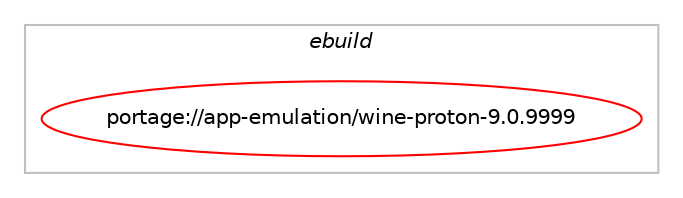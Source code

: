 digraph prolog {

# *************
# Graph options
# *************

newrank=true;
concentrate=true;
compound=true;
graph [rankdir=LR,fontname=Helvetica,fontsize=10,ranksep=1.5];#, ranksep=2.5, nodesep=0.2];
edge  [arrowhead=vee];
node  [fontname=Helvetica,fontsize=10];

# **********
# The ebuild
# **********

subgraph cluster_leftcol {
color=gray;
label=<<i>ebuild</i>>;
id [label="portage://app-emulation/wine-proton-9.0.9999", color=red, width=4, href="../app-emulation/wine-proton-9.0.9999.svg"];
}

# ****************
# The dependencies
# ****************

subgraph cluster_midcol {
color=gray;
label=<<i>dependencies</i>>;
subgraph cluster_compile {
fillcolor="#eeeeee";
style=filled;
label=<<i>compile</i>>;
# *** BEGIN UNKNOWN DEPENDENCY TYPE (TODO) ***
# id -> equal(use_conditional_group(positive,alsa,portage://app-emulation/wine-proton-9.0.9999,[package_dependency(portage://app-emulation/wine-proton-9.0.9999,install,no,media-libs,alsa-lib,none,[,,],[],[use(optenable(abi_x86_32),negative),use(optenable(abi_x86_64),negative)])]))
# *** END UNKNOWN DEPENDENCY TYPE (TODO) ***

# *** BEGIN UNKNOWN DEPENDENCY TYPE (TODO) ***
# id -> equal(use_conditional_group(positive,fontconfig,portage://app-emulation/wine-proton-9.0.9999,[package_dependency(portage://app-emulation/wine-proton-9.0.9999,install,no,media-libs,fontconfig,none,[,,],[],[use(optenable(abi_x86_32),negative),use(optenable(abi_x86_64),negative)])]))
# *** END UNKNOWN DEPENDENCY TYPE (TODO) ***

# *** BEGIN UNKNOWN DEPENDENCY TYPE (TODO) ***
# id -> equal(use_conditional_group(positive,gstreamer,portage://app-emulation/wine-proton-9.0.9999,[package_dependency(portage://app-emulation/wine-proton-9.0.9999,install,no,dev-libs,glib,none,[,,],[slot(2)],[use(optenable(abi_x86_32),negative),use(optenable(abi_x86_64),negative)]),package_dependency(portage://app-emulation/wine-proton-9.0.9999,install,no,media-libs,gst-plugins-base,none,[,,],[slot(1.0)],[use(enable(opengl),none),use(optenable(abi_x86_32),negative),use(optenable(abi_x86_64),negative)]),package_dependency(portage://app-emulation/wine-proton-9.0.9999,install,no,media-libs,gstreamer,none,[,,],[slot(1.0)],[use(optenable(abi_x86_32),negative),use(optenable(abi_x86_64),negative)])]))
# *** END UNKNOWN DEPENDENCY TYPE (TODO) ***

# *** BEGIN UNKNOWN DEPENDENCY TYPE (TODO) ***
# id -> equal(use_conditional_group(positive,osmesa,portage://app-emulation/wine-proton-9.0.9999,[package_dependency(portage://app-emulation/wine-proton-9.0.9999,install,no,media-libs,mesa,none,[,,],[],[use(enable(osmesa),none),use(optenable(abi_x86_32),negative),use(optenable(abi_x86_64),negative)])]))
# *** END UNKNOWN DEPENDENCY TYPE (TODO) ***

# *** BEGIN UNKNOWN DEPENDENCY TYPE (TODO) ***
# id -> equal(use_conditional_group(positive,pulseaudio,portage://app-emulation/wine-proton-9.0.9999,[package_dependency(portage://app-emulation/wine-proton-9.0.9999,install,no,media-libs,libpulse,none,[,,],[],[use(optenable(abi_x86_32),negative),use(optenable(abi_x86_64),negative)])]))
# *** END UNKNOWN DEPENDENCY TYPE (TODO) ***

# *** BEGIN UNKNOWN DEPENDENCY TYPE (TODO) ***
# id -> equal(use_conditional_group(positive,sdl,portage://app-emulation/wine-proton-9.0.9999,[package_dependency(portage://app-emulation/wine-proton-9.0.9999,install,no,media-libs,libsdl2,none,[,,],[],[use(enable(haptic),none),use(enable(joystick),none),use(optenable(abi_x86_32),negative),use(optenable(abi_x86_64),negative)])]))
# *** END UNKNOWN DEPENDENCY TYPE (TODO) ***

# *** BEGIN UNKNOWN DEPENDENCY TYPE (TODO) ***
# id -> equal(use_conditional_group(positive,ssl,portage://app-emulation/wine-proton-9.0.9999,[package_dependency(portage://app-emulation/wine-proton-9.0.9999,install,no,dev-libs,gmp,none,[,,],any_same_slot,[use(optenable(abi_x86_32),negative),use(optenable(abi_x86_64),negative)]),package_dependency(portage://app-emulation/wine-proton-9.0.9999,install,no,net-libs,gnutls,none,[,,],any_same_slot,[use(optenable(abi_x86_32),negative),use(optenable(abi_x86_64),negative)])]))
# *** END UNKNOWN DEPENDENCY TYPE (TODO) ***

# *** BEGIN UNKNOWN DEPENDENCY TYPE (TODO) ***
# id -> equal(use_conditional_group(positive,udev,portage://app-emulation/wine-proton-9.0.9999,[package_dependency(portage://app-emulation/wine-proton-9.0.9999,install,no,virtual,libudev,none,[,,],any_same_slot,[use(optenable(abi_x86_32),negative),use(optenable(abi_x86_64),negative)])]))
# *** END UNKNOWN DEPENDENCY TYPE (TODO) ***

# *** BEGIN UNKNOWN DEPENDENCY TYPE (TODO) ***
# id -> equal(use_conditional_group(positive,udisks,portage://app-emulation/wine-proton-9.0.9999,[package_dependency(portage://app-emulation/wine-proton-9.0.9999,install,no,sys-apps,dbus,none,[,,],[],[use(optenable(abi_x86_32),negative),use(optenable(abi_x86_64),negative)])]))
# *** END UNKNOWN DEPENDENCY TYPE (TODO) ***

# *** BEGIN UNKNOWN DEPENDENCY TYPE (TODO) ***
# id -> equal(use_conditional_group(positive,unwind,portage://app-emulation/wine-proton-9.0.9999,[use_conditional_group(positive,llvm-libunwind,portage://app-emulation/wine-proton-9.0.9999,[package_dependency(portage://app-emulation/wine-proton-9.0.9999,install,no,sys-libs,llvm-libunwind,none,[,,],[],[use(optenable(abi_x86_32),negative),use(optenable(abi_x86_64),negative)])]),use_conditional_group(negative,llvm-libunwind,portage://app-emulation/wine-proton-9.0.9999,[package_dependency(portage://app-emulation/wine-proton-9.0.9999,install,no,sys-libs,libunwind,none,[,,],any_same_slot,[use(optenable(abi_x86_32),negative),use(optenable(abi_x86_64),negative)])])]))
# *** END UNKNOWN DEPENDENCY TYPE (TODO) ***

# *** BEGIN UNKNOWN DEPENDENCY TYPE (TODO) ***
# id -> equal(use_conditional_group(positive,usb,portage://app-emulation/wine-proton-9.0.9999,[package_dependency(portage://app-emulation/wine-proton-9.0.9999,install,no,dev-libs,libusb,none,[,,],[slot(1)],[use(optenable(abi_x86_32),negative),use(optenable(abi_x86_64),negative)])]))
# *** END UNKNOWN DEPENDENCY TYPE (TODO) ***

# *** BEGIN UNKNOWN DEPENDENCY TYPE (TODO) ***
# id -> equal(use_conditional_group(positive,v4l,portage://app-emulation/wine-proton-9.0.9999,[package_dependency(portage://app-emulation/wine-proton-9.0.9999,install,no,media-libs,libv4l,none,[,,],[],[use(optenable(abi_x86_32),negative),use(optenable(abi_x86_64),negative)])]))
# *** END UNKNOWN DEPENDENCY TYPE (TODO) ***

# *** BEGIN UNKNOWN DEPENDENCY TYPE (TODO) ***
# id -> equal(use_conditional_group(positive,xcomposite,portage://app-emulation/wine-proton-9.0.9999,[package_dependency(portage://app-emulation/wine-proton-9.0.9999,install,no,x11-libs,libXcomposite,none,[,,],[],[use(optenable(abi_x86_32),negative),use(optenable(abi_x86_64),negative)])]))
# *** END UNKNOWN DEPENDENCY TYPE (TODO) ***

# *** BEGIN UNKNOWN DEPENDENCY TYPE (TODO) ***
# id -> equal(use_conditional_group(positive,xinerama,portage://app-emulation/wine-proton-9.0.9999,[package_dependency(portage://app-emulation/wine-proton-9.0.9999,install,no,x11-libs,libXinerama,none,[,,],[],[use(optenable(abi_x86_32),negative),use(optenable(abi_x86_64),negative)])]))
# *** END UNKNOWN DEPENDENCY TYPE (TODO) ***

# *** BEGIN UNKNOWN DEPENDENCY TYPE (TODO) ***
# id -> equal(package_dependency(portage://app-emulation/wine-proton-9.0.9999,install,no,dev-libs,libgcrypt,none,[,,],any_same_slot,[use(optenable(abi_x86_32),negative),use(optenable(abi_x86_64),negative)]))
# *** END UNKNOWN DEPENDENCY TYPE (TODO) ***

# *** BEGIN UNKNOWN DEPENDENCY TYPE (TODO) ***
# id -> equal(package_dependency(portage://app-emulation/wine-proton-9.0.9999,install,no,media-libs,freetype,none,[,,],[],[use(optenable(abi_x86_32),negative),use(optenable(abi_x86_64),negative)]))
# *** END UNKNOWN DEPENDENCY TYPE (TODO) ***

# *** BEGIN UNKNOWN DEPENDENCY TYPE (TODO) ***
# id -> equal(package_dependency(portage://app-emulation/wine-proton-9.0.9999,install,no,media-libs,libglvnd,none,[,,],[],[use(enable(X),none),use(optenable(abi_x86_32),negative),use(optenable(abi_x86_64),negative)]))
# *** END UNKNOWN DEPENDENCY TYPE (TODO) ***

# *** BEGIN UNKNOWN DEPENDENCY TYPE (TODO) ***
# id -> equal(package_dependency(portage://app-emulation/wine-proton-9.0.9999,install,no,media-libs,vulkan-loader,none,[,,],[],[use(enable(X),none),use(optenable(abi_x86_32),negative),use(optenable(abi_x86_64),negative)]))
# *** END UNKNOWN DEPENDENCY TYPE (TODO) ***

# *** BEGIN UNKNOWN DEPENDENCY TYPE (TODO) ***
# id -> equal(package_dependency(portage://app-emulation/wine-proton-9.0.9999,install,no,sys-devel,gcc,none,[,,],any_different_slot,[]))
# *** END UNKNOWN DEPENDENCY TYPE (TODO) ***

# *** BEGIN UNKNOWN DEPENDENCY TYPE (TODO) ***
# id -> equal(package_dependency(portage://app-emulation/wine-proton-9.0.9999,install,no,sys-kernel,linux-headers,none,[,,],[],[]))
# *** END UNKNOWN DEPENDENCY TYPE (TODO) ***

# *** BEGIN UNKNOWN DEPENDENCY TYPE (TODO) ***
# id -> equal(package_dependency(portage://app-emulation/wine-proton-9.0.9999,install,no,x11-base,xorg-proto,none,[,,],[],[]))
# *** END UNKNOWN DEPENDENCY TYPE (TODO) ***

# *** BEGIN UNKNOWN DEPENDENCY TYPE (TODO) ***
# id -> equal(package_dependency(portage://app-emulation/wine-proton-9.0.9999,install,no,x11-libs,libX11,none,[,,],[],[use(optenable(abi_x86_32),negative),use(optenable(abi_x86_64),negative)]))
# *** END UNKNOWN DEPENDENCY TYPE (TODO) ***

# *** BEGIN UNKNOWN DEPENDENCY TYPE (TODO) ***
# id -> equal(package_dependency(portage://app-emulation/wine-proton-9.0.9999,install,no,x11-libs,libXcursor,none,[,,],[],[use(optenable(abi_x86_32),negative),use(optenable(abi_x86_64),negative)]))
# *** END UNKNOWN DEPENDENCY TYPE (TODO) ***

# *** BEGIN UNKNOWN DEPENDENCY TYPE (TODO) ***
# id -> equal(package_dependency(portage://app-emulation/wine-proton-9.0.9999,install,no,x11-libs,libXext,none,[,,],[],[use(optenable(abi_x86_32),negative),use(optenable(abi_x86_64),negative)]))
# *** END UNKNOWN DEPENDENCY TYPE (TODO) ***

# *** BEGIN UNKNOWN DEPENDENCY TYPE (TODO) ***
# id -> equal(package_dependency(portage://app-emulation/wine-proton-9.0.9999,install,no,x11-libs,libXfixes,none,[,,],[],[use(optenable(abi_x86_32),negative),use(optenable(abi_x86_64),negative)]))
# *** END UNKNOWN DEPENDENCY TYPE (TODO) ***

# *** BEGIN UNKNOWN DEPENDENCY TYPE (TODO) ***
# id -> equal(package_dependency(portage://app-emulation/wine-proton-9.0.9999,install,no,x11-libs,libXi,none,[,,],[],[use(optenable(abi_x86_32),negative),use(optenable(abi_x86_64),negative)]))
# *** END UNKNOWN DEPENDENCY TYPE (TODO) ***

# *** BEGIN UNKNOWN DEPENDENCY TYPE (TODO) ***
# id -> equal(package_dependency(portage://app-emulation/wine-proton-9.0.9999,install,no,x11-libs,libXrandr,none,[,,],[],[use(optenable(abi_x86_32),negative),use(optenable(abi_x86_64),negative)]))
# *** END UNKNOWN DEPENDENCY TYPE (TODO) ***

# *** BEGIN UNKNOWN DEPENDENCY TYPE (TODO) ***
# id -> equal(package_dependency(portage://app-emulation/wine-proton-9.0.9999,install,no,x11-libs,libXrender,none,[,,],[],[use(optenable(abi_x86_32),negative),use(optenable(abi_x86_64),negative)]))
# *** END UNKNOWN DEPENDENCY TYPE (TODO) ***

# *** BEGIN UNKNOWN DEPENDENCY TYPE (TODO) ***
# id -> equal(package_dependency(portage://app-emulation/wine-proton-9.0.9999,install,no,x11-libs,libXxf86vm,none,[,,],[],[use(optenable(abi_x86_32),negative),use(optenable(abi_x86_64),negative)]))
# *** END UNKNOWN DEPENDENCY TYPE (TODO) ***

# *** BEGIN UNKNOWN DEPENDENCY TYPE (TODO) ***
# id -> equal(package_dependency(portage://app-emulation/wine-proton-9.0.9999,install,no,x11-libs,libdrm,none,[,,],[],[use(optenable(video_cards_amdgpu),none),use(optenable(abi_x86_32),negative),use(optenable(abi_x86_64),negative)]))
# *** END UNKNOWN DEPENDENCY TYPE (TODO) ***

}
subgraph cluster_compileandrun {
fillcolor="#eeeeee";
style=filled;
label=<<i>compile and run</i>>;
}
subgraph cluster_run {
fillcolor="#eeeeee";
style=filled;
label=<<i>run</i>>;
# *** BEGIN UNKNOWN DEPENDENCY TYPE (TODO) ***
# id -> equal(use_conditional_group(positive,alsa,portage://app-emulation/wine-proton-9.0.9999,[package_dependency(portage://app-emulation/wine-proton-9.0.9999,run,no,media-libs,alsa-lib,none,[,,],[],[use(optenable(abi_x86_32),negative),use(optenable(abi_x86_64),negative)])]))
# *** END UNKNOWN DEPENDENCY TYPE (TODO) ***

# *** BEGIN UNKNOWN DEPENDENCY TYPE (TODO) ***
# id -> equal(use_conditional_group(positive,fontconfig,portage://app-emulation/wine-proton-9.0.9999,[package_dependency(portage://app-emulation/wine-proton-9.0.9999,run,no,media-libs,fontconfig,none,[,,],[],[use(optenable(abi_x86_32),negative),use(optenable(abi_x86_64),negative)])]))
# *** END UNKNOWN DEPENDENCY TYPE (TODO) ***

# *** BEGIN UNKNOWN DEPENDENCY TYPE (TODO) ***
# id -> equal(use_conditional_group(positive,gecko,portage://app-emulation/wine-proton-9.0.9999,[package_dependency(portage://app-emulation/wine-proton-9.0.9999,run,no,app-emulation,wine-gecko,none,[,,],[slot(2.47.4)],[use(optenable(abi_x86_32),negative),use(optenable(abi_x86_64),negative)]),use_conditional_group(positive,wow64,portage://app-emulation/wine-proton-9.0.9999,[package_dependency(portage://app-emulation/wine-proton-9.0.9999,run,no,app-emulation,wine-gecko,none,[,,],[],[use(enable(abi_x86_32),none)])])]))
# *** END UNKNOWN DEPENDENCY TYPE (TODO) ***

# *** BEGIN UNKNOWN DEPENDENCY TYPE (TODO) ***
# id -> equal(use_conditional_group(positive,gstreamer,portage://app-emulation/wine-proton-9.0.9999,[package_dependency(portage://app-emulation/wine-proton-9.0.9999,run,no,dev-libs,glib,none,[,,],[slot(2)],[use(optenable(abi_x86_32),negative),use(optenable(abi_x86_64),negative)]),package_dependency(portage://app-emulation/wine-proton-9.0.9999,run,no,media-libs,gst-plugins-base,none,[,,],[slot(1.0)],[use(enable(opengl),none),use(optenable(abi_x86_32),negative),use(optenable(abi_x86_64),negative)]),package_dependency(portage://app-emulation/wine-proton-9.0.9999,run,no,media-libs,gstreamer,none,[,,],[slot(1.0)],[use(optenable(abi_x86_32),negative),use(optenable(abi_x86_64),negative)])]))
# *** END UNKNOWN DEPENDENCY TYPE (TODO) ***

# *** BEGIN UNKNOWN DEPENDENCY TYPE (TODO) ***
# id -> equal(use_conditional_group(positive,gstreamer,portage://app-emulation/wine-proton-9.0.9999,[package_dependency(portage://app-emulation/wine-proton-9.0.9999,run,no,media-plugins,gst-plugins-meta,none,[,,],[slot(1.0)],[use(optenable(abi_x86_32),negative),use(optenable(abi_x86_64),negative)])]))
# *** END UNKNOWN DEPENDENCY TYPE (TODO) ***

# *** BEGIN UNKNOWN DEPENDENCY TYPE (TODO) ***
# id -> equal(use_conditional_group(positive,mono,portage://app-emulation/wine-proton-9.0.9999,[package_dependency(portage://app-emulation/wine-proton-9.0.9999,run,no,app-emulation,wine-mono,none,[,,],[slot(9.2.0)],[])]))
# *** END UNKNOWN DEPENDENCY TYPE (TODO) ***

# *** BEGIN UNKNOWN DEPENDENCY TYPE (TODO) ***
# id -> equal(use_conditional_group(positive,osmesa,portage://app-emulation/wine-proton-9.0.9999,[package_dependency(portage://app-emulation/wine-proton-9.0.9999,run,no,media-libs,mesa,none,[,,],[],[use(enable(osmesa),none),use(optenable(abi_x86_32),negative),use(optenable(abi_x86_64),negative)])]))
# *** END UNKNOWN DEPENDENCY TYPE (TODO) ***

# *** BEGIN UNKNOWN DEPENDENCY TYPE (TODO) ***
# id -> equal(use_conditional_group(positive,perl,portage://app-emulation/wine-proton-9.0.9999,[package_dependency(portage://app-emulation/wine-proton-9.0.9999,run,no,dev-lang,perl,none,[,,],[],[]),package_dependency(portage://app-emulation/wine-proton-9.0.9999,run,no,dev-perl,XML-LibXML,none,[,,],[],[])]))
# *** END UNKNOWN DEPENDENCY TYPE (TODO) ***

# *** BEGIN UNKNOWN DEPENDENCY TYPE (TODO) ***
# id -> equal(use_conditional_group(positive,pulseaudio,portage://app-emulation/wine-proton-9.0.9999,[package_dependency(portage://app-emulation/wine-proton-9.0.9999,run,no,media-libs,libpulse,none,[,,],[],[use(optenable(abi_x86_32),negative),use(optenable(abi_x86_64),negative)])]))
# *** END UNKNOWN DEPENDENCY TYPE (TODO) ***

# *** BEGIN UNKNOWN DEPENDENCY TYPE (TODO) ***
# id -> equal(use_conditional_group(positive,sdl,portage://app-emulation/wine-proton-9.0.9999,[package_dependency(portage://app-emulation/wine-proton-9.0.9999,run,no,media-libs,libsdl2,none,[,,],[],[use(enable(haptic),none),use(enable(joystick),none),use(optenable(abi_x86_32),negative),use(optenable(abi_x86_64),negative)])]))
# *** END UNKNOWN DEPENDENCY TYPE (TODO) ***

# *** BEGIN UNKNOWN DEPENDENCY TYPE (TODO) ***
# id -> equal(use_conditional_group(positive,selinux,portage://app-emulation/wine-proton-9.0.9999,[package_dependency(portage://app-emulation/wine-proton-9.0.9999,run,no,sec-policy,selinux-wine,none,[,,],[],[])]))
# *** END UNKNOWN DEPENDENCY TYPE (TODO) ***

# *** BEGIN UNKNOWN DEPENDENCY TYPE (TODO) ***
# id -> equal(use_conditional_group(positive,ssl,portage://app-emulation/wine-proton-9.0.9999,[package_dependency(portage://app-emulation/wine-proton-9.0.9999,run,no,dev-libs,gmp,none,[,,],any_same_slot,[use(optenable(abi_x86_32),negative),use(optenable(abi_x86_64),negative)]),package_dependency(portage://app-emulation/wine-proton-9.0.9999,run,no,net-libs,gnutls,none,[,,],any_same_slot,[use(optenable(abi_x86_32),negative),use(optenable(abi_x86_64),negative)])]))
# *** END UNKNOWN DEPENDENCY TYPE (TODO) ***

# *** BEGIN UNKNOWN DEPENDENCY TYPE (TODO) ***
# id -> equal(use_conditional_group(positive,udev,portage://app-emulation/wine-proton-9.0.9999,[package_dependency(portage://app-emulation/wine-proton-9.0.9999,run,no,virtual,libudev,none,[,,],any_same_slot,[use(optenable(abi_x86_32),negative),use(optenable(abi_x86_64),negative)])]))
# *** END UNKNOWN DEPENDENCY TYPE (TODO) ***

# *** BEGIN UNKNOWN DEPENDENCY TYPE (TODO) ***
# id -> equal(use_conditional_group(positive,udisks,portage://app-emulation/wine-proton-9.0.9999,[package_dependency(portage://app-emulation/wine-proton-9.0.9999,run,no,sys-apps,dbus,none,[,,],[],[use(optenable(abi_x86_32),negative),use(optenable(abi_x86_64),negative)])]))
# *** END UNKNOWN DEPENDENCY TYPE (TODO) ***

# *** BEGIN UNKNOWN DEPENDENCY TYPE (TODO) ***
# id -> equal(use_conditional_group(positive,udisks,portage://app-emulation/wine-proton-9.0.9999,[package_dependency(portage://app-emulation/wine-proton-9.0.9999,run,no,sys-fs,udisks,none,[,,],[slot(2)],[])]))
# *** END UNKNOWN DEPENDENCY TYPE (TODO) ***

# *** BEGIN UNKNOWN DEPENDENCY TYPE (TODO) ***
# id -> equal(use_conditional_group(positive,unwind,portage://app-emulation/wine-proton-9.0.9999,[use_conditional_group(positive,llvm-libunwind,portage://app-emulation/wine-proton-9.0.9999,[package_dependency(portage://app-emulation/wine-proton-9.0.9999,run,no,sys-libs,llvm-libunwind,none,[,,],[],[use(optenable(abi_x86_32),negative),use(optenable(abi_x86_64),negative)])]),use_conditional_group(negative,llvm-libunwind,portage://app-emulation/wine-proton-9.0.9999,[package_dependency(portage://app-emulation/wine-proton-9.0.9999,run,no,sys-libs,libunwind,none,[,,],any_same_slot,[use(optenable(abi_x86_32),negative),use(optenable(abi_x86_64),negative)])])]))
# *** END UNKNOWN DEPENDENCY TYPE (TODO) ***

# *** BEGIN UNKNOWN DEPENDENCY TYPE (TODO) ***
# id -> equal(use_conditional_group(positive,usb,portage://app-emulation/wine-proton-9.0.9999,[package_dependency(portage://app-emulation/wine-proton-9.0.9999,run,no,dev-libs,libusb,none,[,,],[slot(1)],[use(optenable(abi_x86_32),negative),use(optenable(abi_x86_64),negative)])]))
# *** END UNKNOWN DEPENDENCY TYPE (TODO) ***

# *** BEGIN UNKNOWN DEPENDENCY TYPE (TODO) ***
# id -> equal(use_conditional_group(positive,v4l,portage://app-emulation/wine-proton-9.0.9999,[package_dependency(portage://app-emulation/wine-proton-9.0.9999,run,no,media-libs,libv4l,none,[,,],[],[use(optenable(abi_x86_32),negative),use(optenable(abi_x86_64),negative)])]))
# *** END UNKNOWN DEPENDENCY TYPE (TODO) ***

# *** BEGIN UNKNOWN DEPENDENCY TYPE (TODO) ***
# id -> equal(use_conditional_group(positive,xcomposite,portage://app-emulation/wine-proton-9.0.9999,[package_dependency(portage://app-emulation/wine-proton-9.0.9999,run,no,x11-libs,libXcomposite,none,[,,],[],[use(optenable(abi_x86_32),negative),use(optenable(abi_x86_64),negative)])]))
# *** END UNKNOWN DEPENDENCY TYPE (TODO) ***

# *** BEGIN UNKNOWN DEPENDENCY TYPE (TODO) ***
# id -> equal(use_conditional_group(positive,xinerama,portage://app-emulation/wine-proton-9.0.9999,[package_dependency(portage://app-emulation/wine-proton-9.0.9999,run,no,x11-libs,libXinerama,none,[,,],[],[use(optenable(abi_x86_32),negative),use(optenable(abi_x86_64),negative)])]))
# *** END UNKNOWN DEPENDENCY TYPE (TODO) ***

# *** BEGIN UNKNOWN DEPENDENCY TYPE (TODO) ***
# id -> equal(package_dependency(portage://app-emulation/wine-proton-9.0.9999,run,no,app-emulation,wine-desktop-common,none,[,,],[],[]))
# *** END UNKNOWN DEPENDENCY TYPE (TODO) ***

# *** BEGIN UNKNOWN DEPENDENCY TYPE (TODO) ***
# id -> equal(package_dependency(portage://app-emulation/wine-proton-9.0.9999,run,no,dev-libs,libgcrypt,none,[,,],any_same_slot,[use(optenable(abi_x86_32),negative),use(optenable(abi_x86_64),negative)]))
# *** END UNKNOWN DEPENDENCY TYPE (TODO) ***

# *** BEGIN UNKNOWN DEPENDENCY TYPE (TODO) ***
# id -> equal(package_dependency(portage://app-emulation/wine-proton-9.0.9999,run,no,media-libs,freetype,none,[,,],[],[use(optenable(abi_x86_32),negative),use(optenable(abi_x86_64),negative)]))
# *** END UNKNOWN DEPENDENCY TYPE (TODO) ***

# *** BEGIN UNKNOWN DEPENDENCY TYPE (TODO) ***
# id -> equal(package_dependency(portage://app-emulation/wine-proton-9.0.9999,run,no,media-libs,libglvnd,none,[,,],[],[use(enable(X),none),use(optenable(abi_x86_32),negative),use(optenable(abi_x86_64),negative)]))
# *** END UNKNOWN DEPENDENCY TYPE (TODO) ***

# *** BEGIN UNKNOWN DEPENDENCY TYPE (TODO) ***
# id -> equal(package_dependency(portage://app-emulation/wine-proton-9.0.9999,run,no,media-libs,vulkan-loader,none,[,,],[],[use(enable(X),none),use(optenable(abi_x86_32),negative),use(optenable(abi_x86_64),negative)]))
# *** END UNKNOWN DEPENDENCY TYPE (TODO) ***

# *** BEGIN UNKNOWN DEPENDENCY TYPE (TODO) ***
# id -> equal(package_dependency(portage://app-emulation/wine-proton-9.0.9999,run,no,sys-devel,gcc,none,[,,],any_different_slot,[]))
# *** END UNKNOWN DEPENDENCY TYPE (TODO) ***

# *** BEGIN UNKNOWN DEPENDENCY TYPE (TODO) ***
# id -> equal(package_dependency(portage://app-emulation/wine-proton-9.0.9999,run,no,x11-libs,libX11,none,[,,],[],[use(optenable(abi_x86_32),negative),use(optenable(abi_x86_64),negative)]))
# *** END UNKNOWN DEPENDENCY TYPE (TODO) ***

# *** BEGIN UNKNOWN DEPENDENCY TYPE (TODO) ***
# id -> equal(package_dependency(portage://app-emulation/wine-proton-9.0.9999,run,no,x11-libs,libXcursor,none,[,,],[],[use(optenable(abi_x86_32),negative),use(optenable(abi_x86_64),negative)]))
# *** END UNKNOWN DEPENDENCY TYPE (TODO) ***

# *** BEGIN UNKNOWN DEPENDENCY TYPE (TODO) ***
# id -> equal(package_dependency(portage://app-emulation/wine-proton-9.0.9999,run,no,x11-libs,libXext,none,[,,],[],[use(optenable(abi_x86_32),negative),use(optenable(abi_x86_64),negative)]))
# *** END UNKNOWN DEPENDENCY TYPE (TODO) ***

# *** BEGIN UNKNOWN DEPENDENCY TYPE (TODO) ***
# id -> equal(package_dependency(portage://app-emulation/wine-proton-9.0.9999,run,no,x11-libs,libXfixes,none,[,,],[],[use(optenable(abi_x86_32),negative),use(optenable(abi_x86_64),negative)]))
# *** END UNKNOWN DEPENDENCY TYPE (TODO) ***

# *** BEGIN UNKNOWN DEPENDENCY TYPE (TODO) ***
# id -> equal(package_dependency(portage://app-emulation/wine-proton-9.0.9999,run,no,x11-libs,libXi,none,[,,],[],[use(optenable(abi_x86_32),negative),use(optenable(abi_x86_64),negative)]))
# *** END UNKNOWN DEPENDENCY TYPE (TODO) ***

# *** BEGIN UNKNOWN DEPENDENCY TYPE (TODO) ***
# id -> equal(package_dependency(portage://app-emulation/wine-proton-9.0.9999,run,no,x11-libs,libXrandr,none,[,,],[],[use(optenable(abi_x86_32),negative),use(optenable(abi_x86_64),negative)]))
# *** END UNKNOWN DEPENDENCY TYPE (TODO) ***

# *** BEGIN UNKNOWN DEPENDENCY TYPE (TODO) ***
# id -> equal(package_dependency(portage://app-emulation/wine-proton-9.0.9999,run,no,x11-libs,libXrender,none,[,,],[],[use(optenable(abi_x86_32),negative),use(optenable(abi_x86_64),negative)]))
# *** END UNKNOWN DEPENDENCY TYPE (TODO) ***

# *** BEGIN UNKNOWN DEPENDENCY TYPE (TODO) ***
# id -> equal(package_dependency(portage://app-emulation/wine-proton-9.0.9999,run,no,x11-libs,libXxf86vm,none,[,,],[],[use(optenable(abi_x86_32),negative),use(optenable(abi_x86_64),negative)]))
# *** END UNKNOWN DEPENDENCY TYPE (TODO) ***

# *** BEGIN UNKNOWN DEPENDENCY TYPE (TODO) ***
# id -> equal(package_dependency(portage://app-emulation/wine-proton-9.0.9999,run,no,x11-libs,libdrm,none,[,,],[],[use(optenable(video_cards_amdgpu),none),use(optenable(abi_x86_32),negative),use(optenable(abi_x86_64),negative)]))
# *** END UNKNOWN DEPENDENCY TYPE (TODO) ***

}
}

# **************
# The candidates
# **************

subgraph cluster_choices {
rank=same;
color=gray;
label=<<i>candidates</i>>;

}

}
